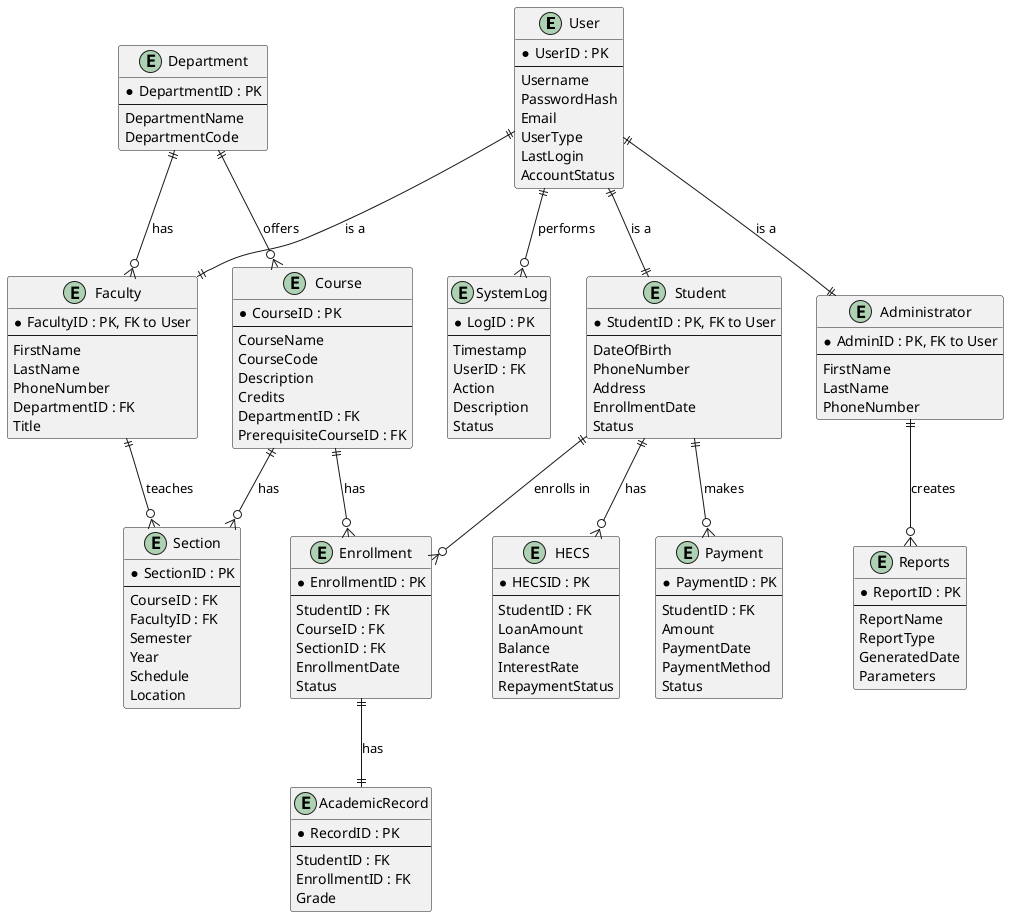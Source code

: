 @startuml UCMS_ERD

' Define entity types
entity "User" as User {
  * UserID : PK
  --
  Username
  PasswordHash
  Email
  UserType
  LastLogin
  AccountStatus
}

entity "Student" as Student {
  * StudentID : PK, FK to User
  --
  DateOfBirth
  PhoneNumber
  Address
  EnrollmentDate
  Status
}

entity "Faculty" as Faculty {
  * FacultyID : PK, FK to User
  --
  FirstName
  LastName
  PhoneNumber
  DepartmentID : FK
  Title
}

entity "Administrator" as Administrator {
  * AdminID : PK, FK to User
  --
  FirstName
  LastName
  PhoneNumber
}

entity "Department" as Department {
  * DepartmentID : PK
  --
  DepartmentName
  DepartmentCode
}

entity "Course" as Course {
  * CourseID : PK
  --
  CourseName
  CourseCode
  Description
  Credits
  DepartmentID : FK
  PrerequisiteCourseID : FK
}

entity "Enrollment" as Enrollment {
  * EnrollmentID : PK
  --
  StudentID : FK
  CourseID : FK
  SectionID : FK
  EnrollmentDate
  Status
}

entity "Section" as Section {
  * SectionID : PK
  --
  CourseID : FK
  FacultyID : FK
  Semester
  Year
  Schedule
  Location
}

entity "AcademicRecord" as AcademicRecord {
  * RecordID : PK
  --
  StudentID : FK
  EnrollmentID : FK
  Grade
}

entity "HECS" as HECS {
  * HECSID : PK
  --
  StudentID : FK
  LoanAmount
  Balance
  InterestRate
  RepaymentStatus
}

entity "Reports" as Reports {
  * ReportID : PK
  --
  ReportName
  ReportType
  GeneratedDate
  Parameters
}

entity "Payment" as Payment {
  * PaymentID : PK
  --
  StudentID : FK
  Amount
  PaymentDate
  PaymentMethod
  Status
}

entity "SystemLog" as SystemLog {
  * LogID : PK
  --
  Timestamp
  UserID : FK
  Action
  Description
  Status
}


' Define relationships with cardinality

' User ↔ Student, Faculty, Administrator
User ||--|| Student : "is a"
User ||--|| Faculty : "is a"
User ||--|| Administrator : "is a"

' Student ↔ Enrollment
Student ||--o{ Enrollment : "enrolls in"

' Course ↔ Enrollment
Course ||--o{ Enrollment : "has"

' Course ↔ Section
Course ||--o{ Section : "has"

' Faculty ↔ Section
Faculty ||--o{ Section : "teaches"

' Department ↔ Faculty
Department ||--o{ Faculty : "has"

' Department ↔ Course
Department ||--o{ Course : "offers"

' Enrollment ↔ AcademicRecord
Enrollment ||--|| AcademicRecord : "has"

' Student ↔ HECS
Student ||--o{ HECS : "has"

' Administrator ↔ Reports
Administrator ||--o{ Reports : "creates"

' Student ↔ Payment
Student ||--o{ Payment : "makes"

' SystemLog ↔ User
User ||--o{ SystemLog : "performs"

@enduml